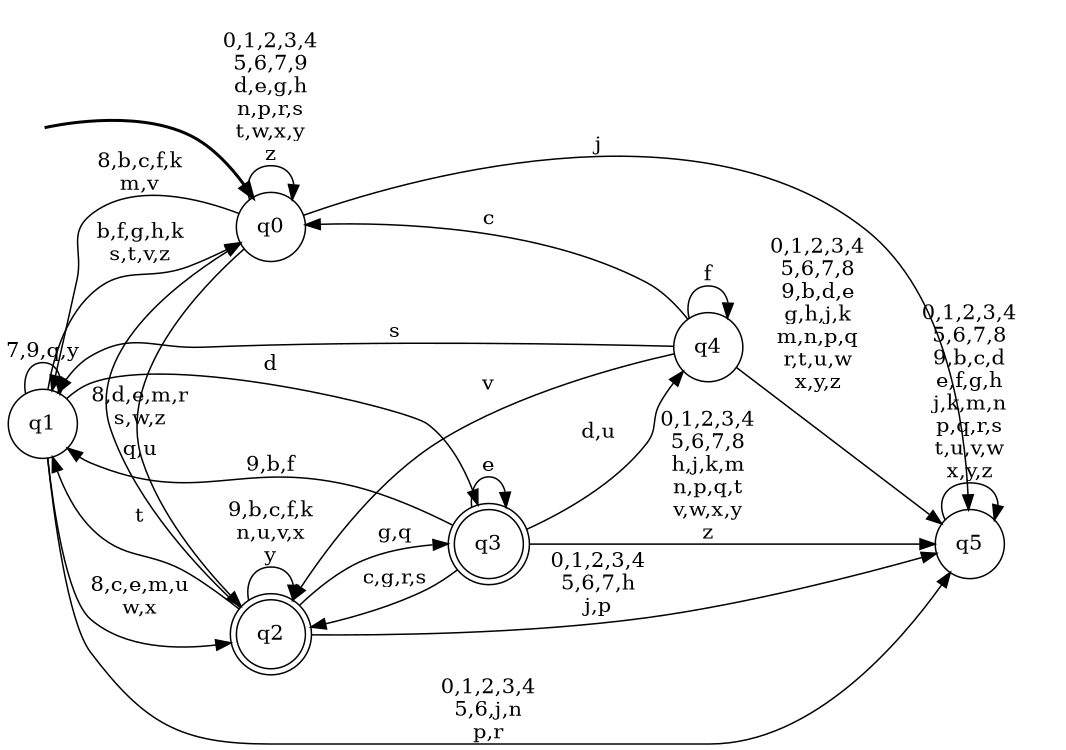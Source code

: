 digraph BlueStar {
__start0 [style = invis, shape = none, label = "", width = 0, height = 0];

rankdir=LR;
size="8,5";

s0 [style="filled", color="black", fillcolor="white" shape="circle", label="q0"];
s1 [style="filled", color="black", fillcolor="white" shape="circle", label="q1"];
s2 [style="rounded,filled", color="black", fillcolor="white" shape="doublecircle", label="q2"];
s3 [style="rounded,filled", color="black", fillcolor="white" shape="doublecircle", label="q3"];
s4 [style="filled", color="black", fillcolor="white" shape="circle", label="q4"];
s5 [style="filled", color="black", fillcolor="white" shape="circle", label="q5"];
subgraph cluster_main { 
	graph [pad=".75", ranksep="0.15", nodesep="0.15"];
	 style=invis; 
	__start0 -> s0 [penwidth=2];
}
s0 -> s0 [label="0,1,2,3,4\n5,6,7,9\nd,e,g,h\nn,p,r,s\nt,w,x,y\nz"];
s0 -> s1 [label="8,b,c,f,k\nm,v"];
s0 -> s2 [label="q,u"];
s0 -> s5 [label="j"];
s1 -> s0 [label="b,f,g,h,k\ns,t,v,z"];
s1 -> s1 [label="7,9,q,y"];
s1 -> s2 [label="8,c,e,m,u\nw,x"];
s1 -> s3 [label="d"];
s1 -> s5 [label="0,1,2,3,4\n5,6,j,n\np,r"];
s2 -> s0 [label="8,d,e,m,r\ns,w,z"];
s2 -> s1 [label="t"];
s2 -> s2 [label="9,b,c,f,k\nn,u,v,x\ny"];
s2 -> s3 [label="g,q"];
s2 -> s5 [label="0,1,2,3,4\n5,6,7,h\nj,p"];
s3 -> s1 [label="9,b,f"];
s3 -> s2 [label="c,g,r,s"];
s3 -> s3 [label="e"];
s3 -> s4 [label="d,u"];
s3 -> s5 [label="0,1,2,3,4\n5,6,7,8\nh,j,k,m\nn,p,q,t\nv,w,x,y\nz"];
s4 -> s0 [label="c"];
s4 -> s1 [label="s"];
s4 -> s2 [label="v"];
s4 -> s4 [label="f"];
s4 -> s5 [label="0,1,2,3,4\n5,6,7,8\n9,b,d,e\ng,h,j,k\nm,n,p,q\nr,t,u,w\nx,y,z"];
s5 -> s5 [label="0,1,2,3,4\n5,6,7,8\n9,b,c,d\ne,f,g,h\nj,k,m,n\np,q,r,s\nt,u,v,w\nx,y,z"];

}